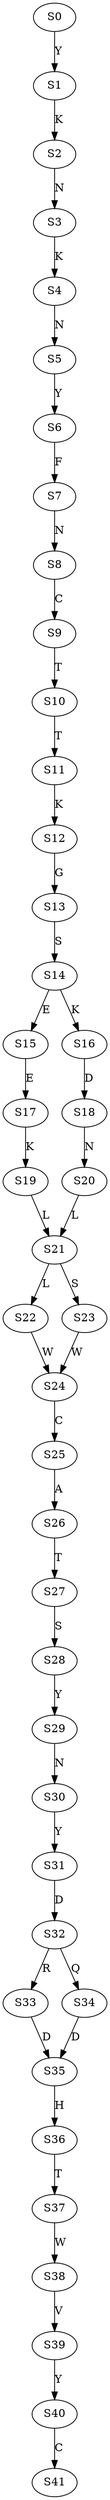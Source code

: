strict digraph  {
	S0 -> S1 [ label = Y ];
	S1 -> S2 [ label = K ];
	S2 -> S3 [ label = N ];
	S3 -> S4 [ label = K ];
	S4 -> S5 [ label = N ];
	S5 -> S6 [ label = Y ];
	S6 -> S7 [ label = F ];
	S7 -> S8 [ label = N ];
	S8 -> S9 [ label = C ];
	S9 -> S10 [ label = T ];
	S10 -> S11 [ label = T ];
	S11 -> S12 [ label = K ];
	S12 -> S13 [ label = G ];
	S13 -> S14 [ label = S ];
	S14 -> S15 [ label = E ];
	S14 -> S16 [ label = K ];
	S15 -> S17 [ label = E ];
	S16 -> S18 [ label = D ];
	S17 -> S19 [ label = K ];
	S18 -> S20 [ label = N ];
	S19 -> S21 [ label = L ];
	S20 -> S21 [ label = L ];
	S21 -> S22 [ label = L ];
	S21 -> S23 [ label = S ];
	S22 -> S24 [ label = W ];
	S23 -> S24 [ label = W ];
	S24 -> S25 [ label = C ];
	S25 -> S26 [ label = A ];
	S26 -> S27 [ label = T ];
	S27 -> S28 [ label = S ];
	S28 -> S29 [ label = Y ];
	S29 -> S30 [ label = N ];
	S30 -> S31 [ label = Y ];
	S31 -> S32 [ label = D ];
	S32 -> S33 [ label = R ];
	S32 -> S34 [ label = Q ];
	S33 -> S35 [ label = D ];
	S34 -> S35 [ label = D ];
	S35 -> S36 [ label = H ];
	S36 -> S37 [ label = T ];
	S37 -> S38 [ label = W ];
	S38 -> S39 [ label = V ];
	S39 -> S40 [ label = Y ];
	S40 -> S41 [ label = C ];
}
